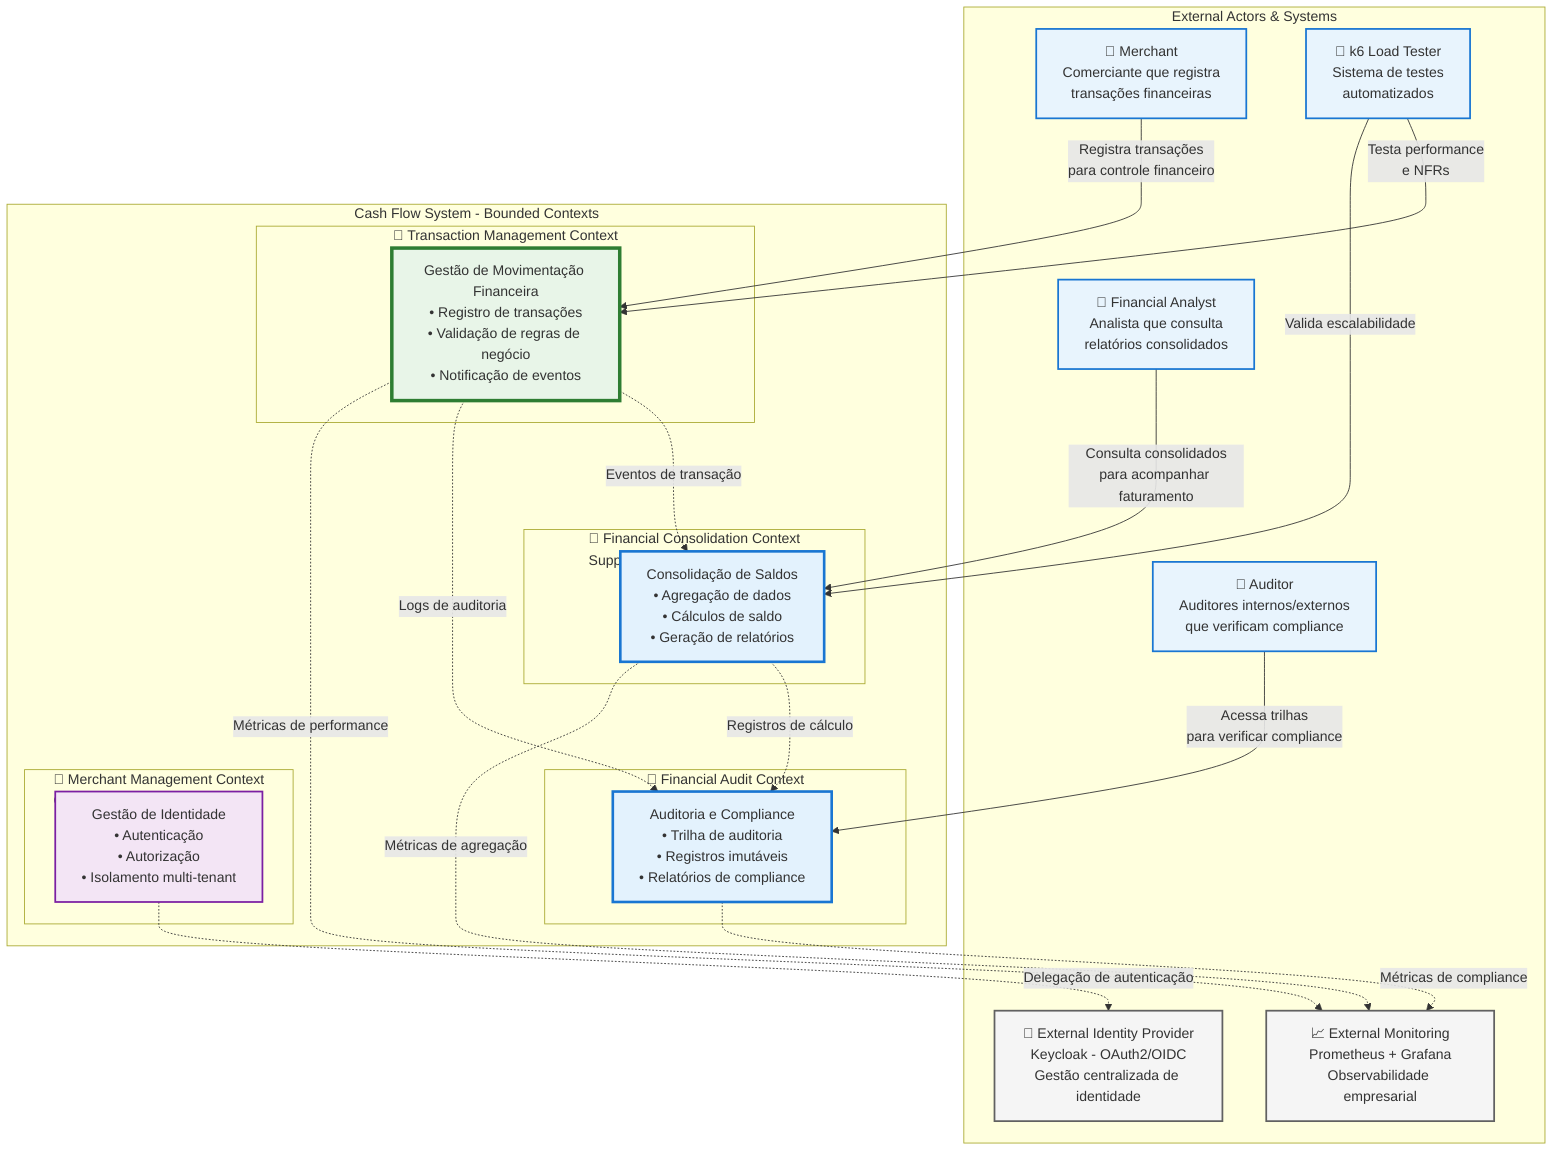 graph TB
  subgraph External[External Actors & Systems]
    Merchant[👤 Merchant<br/>Comerciante que registra<br/>transações financeiras]
    FinancialAnalyst[👤 Financial Analyst<br/>Analista que consulta<br/>relatórios consolidados]
    Auditor[👤 Auditor<br/>Auditores internos/externos<br/>que verificam compliance]
    LoadTester[🔧 k6 Load Tester<br/>Sistema de testes<br/>automatizados]

    ExternalIdentity[🔐 External Identity Provider<br/>Keycloak - OAuth2/OIDC<br/>Gestão centralizada de identidade]
    Monitoring[📈 External Monitoring<br/>Prometheus + Grafana<br/>Observabilidade empresarial]
  end

  subgraph CashFlowSystem[Cash Flow System - Bounded Contexts]
    subgraph TransactionContext[🔷 Transaction Management Context<br/>Core Domain]
      TransactionBC[Gestão de Movimentação Financeira<br/>• Registro de transações<br/>• Validação de regras de negócio<br/>• Notificação de eventos]
    end

    subgraph ConsolidationContext[🔷 Financial Consolidation Context<br/>Supporting Domain]
      ConsolidationBC[Consolidação de Saldos<br/>• Agregação de dados<br/>• Cálculos de saldo<br/>• Geração de relatórios]
    end

    subgraph AuditContext[🔷 Financial Audit Context<br/>Supporting Domain]
      AuditBC[Auditoria e Compliance<br/>• Trilha de auditoria<br/>• Registros imutáveis<br/>• Relatórios de compliance]
    end

    subgraph MerchantContext[🔷 Merchant Management Context<br/>Generic Subdomain]
      MerchantBC[Gestão de Identidade<br/>• Autenticação<br/>• Autorização<br/>• Isolamento multi-tenant]
    end
  end

  %% Business Interactions
  Merchant -->|"Registra transações<br/>para controle financeiro"| TransactionBC
  FinancialAnalyst -->|"Consulta consolidados<br/>para acompanhar faturamento"| ConsolidationBC
  Auditor -->|"Acessa trilhas<br/>para verificar compliance"| AuditBC

  LoadTester -->|"Testa performance<br/>e NFRs"| TransactionBC
  LoadTester -->|"Valida escalabilidade"| ConsolidationBC

  %% Context Integration
  TransactionBC -.->|"Eventos de transação"| ConsolidationBC
  TransactionBC -.->|"Logs de auditoria"| AuditBC
  ConsolidationBC -.->|"Registros de cálculo"| AuditBC

  %% External Dependencies
  MerchantBC -.->|"Delegação de autenticação"| ExternalIdentity
  TransactionBC -.->|"Métricas de performance"| Monitoring
  ConsolidationBC -.->|"Métricas de agregação"| Monitoring
  AuditBC -.->|"Métricas de compliance"| Monitoring

  %% Styling
  classDef actor fill:#e8f4fd,stroke:#1976d2,stroke-width:2px
  classDef context fill:#fff3e0,stroke:#f57c00,stroke-width:3px
  classDef external fill:#f5f5f5,stroke:#616161,stroke-width:2px
  classDef core fill:#e8f5e8,stroke:#2e7d32,stroke-width:4px
  classDef supporting fill:#e3f2fd,stroke:#1976d2,stroke-width:3px
  classDef generic fill:#f3e5f5,stroke:#7b1fa2,stroke-width:2px

  class Merchant,FinancialAnalyst,Auditor,LoadTester actor
  class ExternalIdentity,Monitoring external
  class TransactionBC core
  class ConsolidationBC,AuditBC supporting
  class MerchantBC generic
